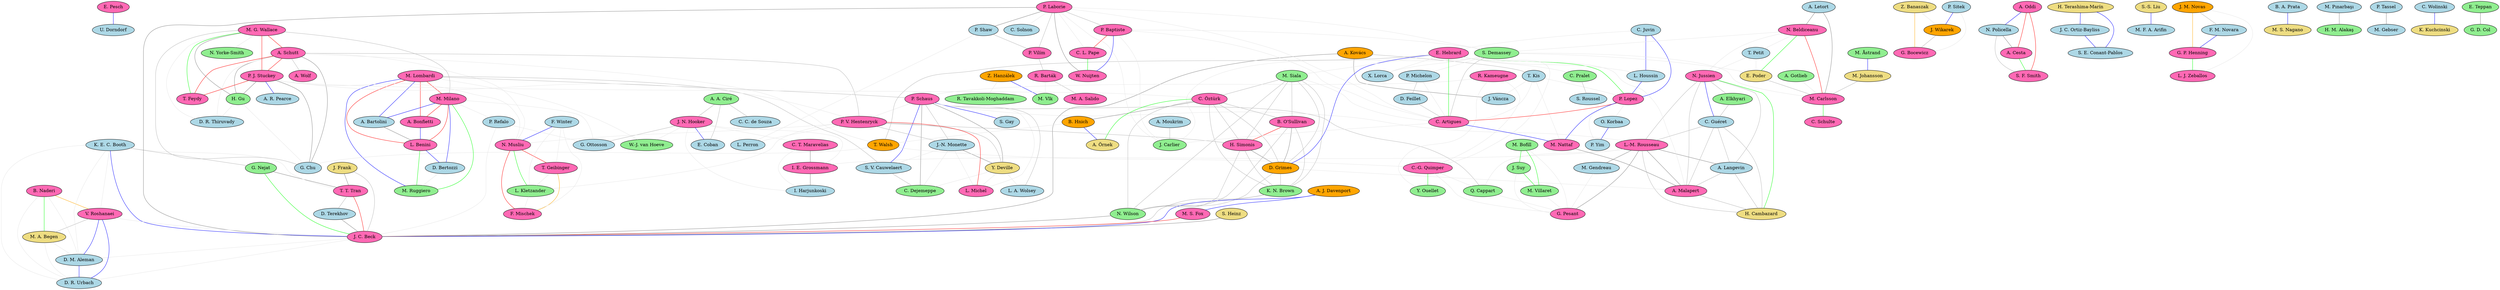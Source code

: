 strict graph coauth {
a437 [label="E. Pesch" style="filled" fillcolor="hotpink"]
a42 [label="Q. Cappart" style="filled" fillcolor="lightgreen"]
a206 [label="W.-J. van Hoeve" style="filled" fillcolor="lightgreen"]
a534 [label="J. Wikarek" style="filled" fillcolor="orange"]
a124 [label="A. Schutt" style="filled" fillcolor="hotpink"]
a336 [label="H. Gu" style="filled" fillcolor="lightgreen"]
a288 [label="L. Perron" style="filled" fillcolor="lightblue"]
a151 [label="Y. Deville" style="filled" fillcolor="lightgoldenrod"]
a22 [label="S. Roussel" style="filled" fillcolor="lightblue"]
a0 [label="C. Juvin" style="filled" fillcolor="lightblue"]
a997 [label="H. Cambazard" style="filled" fillcolor="lightgoldenrod"]
a201 [label="S. V. Cauwelaert" style="filled" fillcolor="lightblue"]
a85 [label="C. Solnon" style="filled" fillcolor="lightblue"]
a247 [label="N. Jussien" style="filled" fillcolor="hotpink"]
a153 [label="M. A. Salido" style="filled" fillcolor="hotpink"]
a679 [label="O. Korbaa" style="filled" fillcolor="lightblue"]
a89 [label="J. C. Beck" style="filled" fillcolor="hotpink"]
a217 [label="K. N. Brown" style="filled" fillcolor="lightgreen"]
a80 [label="F. Mischek" style="filled" fillcolor="hotpink"]
a128 [label="N. Beldiceanu" style="filled" fillcolor="hotpink"]
a282 [label="A. Oddi" style="filled" fillcolor="hotpink"]
a326 [label="L.-M. Rousseau" style="filled" fillcolor="hotpink"]
a379 [label="J. Frank" style="filled" fillcolor="lightgoldenrod"]
a202 [label="C. Dejemeppe" style="filled" fillcolor="lightgreen"]
a147 [label="P. Schaus" style="filled" fillcolor="hotpink"]
a1811 [label="Z. Banaszak" style="filled" fillcolor="lightgoldenrod"]
a133 [label="S. Heinz" style="filled" fillcolor="lightgoldenrod"]
a278 [label="J. Váncza" style="filled" fillcolor="lightblue"]
a51 [label="A. Wolf" style="filled" fillcolor="hotpink"]
a655 [label="W. Nuijten" style="filled" fillcolor="hotpink"]
a233 [label="M. Villaret" style="filled" fillcolor="lightgreen"]
a75 [label="M. Johansson" style="filled" fillcolor="lightgoldenrod"]
a1474 [label="P. Sitek" style="filled" fillcolor="lightblue"]
a146 [label="A. Kovács" style="filled" fillcolor="orange"]
a1606 [label="H. Terashima-Marín" style="filled" fillcolor="lightgoldenrod"]
a181 [label="D. Grimes" style="filled" fillcolor="orange"]
a149 [label="J.-N. Monette" style="filled" fillcolor="lightblue"]
a129 [label="M. Siala" style="filled" fillcolor="lightgreen"]
a204 [label="G. Nejat" style="filled" fillcolor="lightgreen"]
a142 [label="M. Lombardi" style="filled" fillcolor="hotpink"]
a375 [label="D. Bertozzi" style="filled" fillcolor="lightblue"]
a243 [label="S. Demassey" style="filled" fillcolor="lightgreen"]
a283 [label="N. Policella" style="filled" fillcolor="lightblue"]
a248 [label="A. J. Davenport" style="filled" fillcolor="orange"]
a725 [label="B. Naderi" style="filled" fillcolor="hotpink"]
a324 [label="A. R. Pearce" style="filled" fillcolor="lightblue"]
a1487 [label="M. F. A. Arifin" style="filled" fillcolor="lightblue"]
a244 [label="X. Lorca" style="filled" fillcolor="lightblue"]
a152 [label="R. Barták" style="filled" fillcolor="hotpink"]
a276 [label="T. Walsh" style="filled" fillcolor="orange"]
a52 [label="Y. Ouellet" style="filled" fillcolor="lightgreen"]
a45 [label="N. Musliu" style="filled" fillcolor="hotpink"]
a91 [label="M. Carlsson" style="filled" fillcolor="hotpink"]
a629 [label="G. Bocewicz" style="filled" fillcolor="hotpink"]
a155 [label="T. Kis" style="filled" fillcolor="lightblue"]
a16 [label="B. O'Sullivan" style="filled" fillcolor="hotpink"]
a311 [label="M. Vlk" style="filled" fillcolor="lightgreen"]
a120 [label="P. Shaw" style="filled" fillcolor="lightblue"]
a381 [label="C. T. Maravelias" style="filled" fillcolor="hotpink"]
a587 [label="G. P. Henning" style="filled" fillcolor="hotpink"]
a335 [label="E. Coban" style="filled" fillcolor="lightblue"]
a157 [label="A. A. Ciré" style="filled" fillcolor="lightgreen"]
a343 [label="G. Chu" style="filled" fillcolor="lightblue"]
a644 [label="A. Langevin" style="filled" fillcolor="lightblue"]
a160 [label="J. N. Hooker" style="filled" fillcolor="hotpink"]
a78 [label="L. Kletzander" style="filled" fillcolor="lightgreen"]
a387 [label="M. S. Nagano" style="filled" fillcolor="lightgoldenrod"]
a116 [label="Z. Hanzálek" style="filled" fillcolor="orange"]
a135 [label="C. Öztürk" style="filled" fillcolor="hotpink"]
a10 [label="R. Kameugne" style="filled" fillcolor="hotpink"]
a143 [label="M. Milano" style="filled" fillcolor="hotpink"]
a763 [label="H. M. Alakaş" style="filled" fillcolor="lightgreen"]
a203 [label="K. E. C. Booth" style="filled" fillcolor="lightblue"]
a221 [label="T. Petit" style="filled" fillcolor="lightblue"]
a396 [label="D. R. Thiruvady" style="filled" fillcolor="lightblue"]
a92 [label="C. Schulte" style="filled" fillcolor="hotpink"]
a382 [label="I. E. Grossmann" style="filled" fillcolor="hotpink"]
a844 [label="J. Carlier" style="filled" fillcolor="lightgreen"]
a292 [label="A. Elkhyari" style="filled" fillcolor="lightgreen"]
a117 [label="M. G. Wallace" style="filled" fillcolor="hotpink"]
a74 [label="M. Åstrand" style="filled" fillcolor="lightgreen"]
a154 [label="T. Feydy" style="filled" fillcolor="hotpink"]
a894 [label="D. M. Aleman" style="filled" fillcolor="lightblue"]
a1 [label="E. Hebrard" style="filled" fillcolor="hotpink"]
a58 [label="P. Tassel" style="filled" fillcolor="lightblue"]
a851 [label="G. Ottosson" style="filled" fillcolor="lightblue"]
a659 [label="K. Kuchcinski" style="filled" fillcolor="lightgoldenrod"]
a298 [label="S. F. Smith" style="filled" fillcolor="hotpink"]
a225 [label="A. Bartolini" style="filled" fillcolor="lightblue"]
a817 [label="D. Terekhov" style="filled" fillcolor="lightblue"]
a3 [label="P. Lopez" style="filled" fillcolor="hotpink"]
a19 [label="N. Yorke-Smith" style="filled" fillcolor="lightgreen"]
a523 [label="J. M. Novas" style="filled" fillcolor="orange"]
a607 [label="E. Teppan" style="filled" fillcolor="lightgreen"]
a254 [label="P. Refalo" style="filled" fillcolor="lightblue"]
a293 [label="C. Guéret" style="filled" fillcolor="lightblue"]
a302 [label="M. S. Fox" style="filled" fillcolor="hotpink"]
a680 [label="P. Yim" style="filled" fillcolor="lightblue"]
a198 [label="A. Bonfietti" style="filled" fillcolor="hotpink"]
a137 [label="B. Hnich" style="filled" fillcolor="orange"]
a148 [label="P. V. Hentenryck" style="filled" fillcolor="hotpink"]
a228 [label="M. Bofill" style="filled" fillcolor="lightgreen"]
a118 [label="P. Laborie" style="filled" fillcolor="hotpink"]
a356 [label="D. Feillet" style="filled" fillcolor="lightblue"]
a1778 [label="J. C. Ortiz-Bayliss" style="filled" fillcolor="lightblue"]
a224 [label="L. A. Wolsey" style="filled" fillcolor="lightblue"]
a284 [label="A. Cesta" style="filled" fillcolor="hotpink"]
a6 [label="C. Artigues" style="filled" fillcolor="hotpink"]
a358 [label="E. Poder" style="filled" fillcolor="lightgoldenrod"]
a1383 [label="M. Pınarbaşı" style="filled" fillcolor="lightblue"]
a1169 [label="A. Moukrim" style="filled" fillcolor="lightblue"]
a21 [label="C. Pralet" style="filled" fillcolor="lightgreen"]
a245 [label="L. Benini" style="filled" fillcolor="hotpink"]
a620 [label="L. J. Zeballos" style="filled" fillcolor="hotpink"]
a127 [label="A. Letort" style="filled" fillcolor="lightblue"]
a163 [label="C. L. Pape" style="filled" fillcolor="hotpink"]
a77 [label="T. Geibinger" style="filled" fillcolor="hotpink"]
a1243 [label="S.-S. Liu" style="filled" fillcolor="lightgoldenrod"]
a895 [label="D. R. Urbach" style="filled" fillcolor="lightblue"]
a170 [label="C. C. de Souza" style="filled" fillcolor="lightblue"]
a355 [label="P. Michelon" style="filled" fillcolor="lightblue"]
a717 [label="M. Ruggiero" style="filled" fillcolor="lightgreen"]
a195 [label="A. Gotlieb" style="filled" fillcolor="lightgreen"]
a658 [label="C. Wolinski" style="filled" fillcolor="lightblue"]
a727 [label="V. Roshanaei" style="filled" fillcolor="hotpink"]
a429 [label="R. Tavakkoli-Moghaddam" style="filled" fillcolor="lightgreen"]
a17 [label="H. Simonis" style="filled" fillcolor="hotpink"]
a211 [label="S. Gay" style="filled" fillcolor="lightblue"]
a825 [label="N. Wilson" style="filled" fillcolor="lightgreen"]
a37 [label="C.-G. Quimper" style="filled" fillcolor="hotpink"]
a232 [label="J. Suy" style="filled" fillcolor="lightgreen"]
a61 [label="M. Gebser" style="filled" fillcolor="lightblue"]
a121 [label="P. Vilím" style="filled" fillcolor="hotpink"]
a93 [label="G. D. Col" style="filled" fillcolor="lightgreen"]
a125 [label="P. J. Stuckey" style="filled" fillcolor="hotpink"]
a385 [label="B. A. Prata" style="filled" fillcolor="lightblue"]
a798 [label="T. T. Tran" style="filled" fillcolor="hotpink"]
a1779 [label="S. E. Conant-Pablos" style="filled" fillcolor="lightblue"]
a82 [label="A. Malapert" style="filled" fillcolor="hotpink"]
a586 [label="F. M. Novara" style="filled" fillcolor="lightblue"]
a903 [label="U. Dorndorf" style="filled" fillcolor="lightblue"]
a43 [label="F. Winter" style="filled" fillcolor="lightblue"]
a81 [label="M. Nattaf" style="filled" fillcolor="hotpink"]
a835 [label="M. A. Begen" style="filled" fillcolor="lightgoldenrod"]
a870 [label="I. Harjunkoski" style="filled" fillcolor="lightblue"]
a615 [label="M. Gendreau" style="filled" fillcolor="lightblue"]
a8 [label="G. Pesant" style="filled" fillcolor="hotpink"]
a2 [label="L. Houssin" style="filled" fillcolor="lightblue"]
a138 [label="A. Örnek" style="filled" fillcolor="lightgoldenrod"]
a162 [label="P. Baptiste" style="filled" fillcolor="hotpink"]
a32 [label="L. Michel" style="filled" fillcolor="hotpink"]
  a160 -- a335 [weight=4 color="blue"]
   a148 -- a32 [weight=7 color="red"]
   a133 -- a89 [weight=3 color="grey50"]
   a118 -- a85 [weight=1 color="grey90"]
   a162 -- a163 [weight=11 color="red"]
   a143 -- a198 [weight=9 color="red"]
   a142 -- a198 [weight=8 color="red"]
   a142 -- a143 [weight=23 color="red"]
   a381 -- a382 [weight=3 color="grey50"]
   a128 -- a358 [weight=5 color="green"]
   a43 -- a45 [weight=4 color="blue"]
   a147 -- a211 [weight=4 color="blue"]
   a118 -- a89 [weight=3 color="grey50"]
   a1 -- a181 [weight=4 color="blue"]
   a117 -- a336 [weight=3 color="grey50"]
   a117 -- a125 [weight=8 color="red"]
   a125 -- a336 [weight=3 color="grey50"]
   a284 -- a298 [weight=5 color="green"]
   a282 -- a284 [weight=8 color="red"]
   a282 -- a298 [weight=7 color="red"]
   a3 -- a6 [weight=11 color="red"]
   a124 -- a343 [weight=3 color="grey50"]
   a124 -- a276 [weight=1 color="grey90"]
   a276 -- a343 [weight=1 color="grey90"]
   a204 -- a89 [weight=5 color="green"]
   a204 -- a798 [weight=3 color="grey50"]
   a798 -- a89 [weight=10 color="red"]
   a245 -- a717 [weight=5 color="green"]
   a143 -- a245 [weight=16 color="red"]
   a143 -- a717 [weight=5 color="green"]
   a142 -- a245 [weight=12 color="red"]
   a142 -- a717 [weight=4 color="blue"]
   a37 -- a52 [weight=5 color="green"]
   a385 -- a387 [weight=4 color="blue"]
   a198 -- a245 [weight=4 color="blue"]
   a326 -- a382 [weight=1 color="grey90"]
   a607 -- a93 [weight=3 color="grey50"]
   a232 -- a233 [weight=5 color="green"]
   a228 -- a232 [weight=5 color="green"]
   a228 -- a233 [weight=5 color="green"]
   a45 -- a80 [weight=8 color="red"]
   a74 -- a75 [weight=4 color="blue"]
   a135 -- a138 [weight=5 color="green"]
   a45 -- a77 [weight=8 color="red"]
   a77 -- a80 [weight=6 color="orange"]
   a16 -- a181 [weight=3 color="grey50"]
   a16 -- a17 [weight=8 color="red"]
   a17 -- a181 [weight=3 color="grey50"]
   a679 -- a680 [weight=4 color="blue"]
   a1811 -- a629 [weight=6 color="orange"]
   a116 -- a311 [weight=4 color="blue"]
   a137 -- a138 [weight=4 color="blue"]
   a135 -- a137 [weight=3 color="grey50"]
   a146 -- a278 [weight=3 color="grey50"]
   a282 -- a283 [weight=4 color="blue"]
   a283 -- a284 [weight=3 color="grey50"]
   a283 -- a298 [weight=2 color="grey70"]
   a658 -- a659 [weight=4 color="blue"]
   a16 -- a217 [weight=2 color="grey70"]
   a16 -- a825 [weight=2 color="grey70"]
   a135 -- a16 [weight=2 color="grey70"]
   a135 -- a181 [weight=2 color="grey70"]
   a135 -- a17 [weight=2 color="grey70"]
   a135 -- a217 [weight=2 color="grey70"]
   a135 -- a825 [weight=2 color="grey70"]
   a181 -- a217 [weight=2 color="grey70"]
   a181 -- a825 [weight=2 color="grey70"]
   a17 -- a217 [weight=2 color="grey70"]
   a17 -- a825 [weight=2 color="grey70"]
   a217 -- a825 [weight=2 color="grey70"]
   a129 -- a16 [weight=2 color="grey70"]
   a129 -- a135 [weight=2 color="grey70"]
   a129 -- a181 [weight=2 color="grey70"]
   a129 -- a17 [weight=2 color="grey70"]
   a129 -- a217 [weight=2 color="grey70"]
   a129 -- a825 [weight=2 color="grey70"]
   a124 -- a51 [weight=2 color="grey70"]
   a221 -- a358 [weight=1 color="grey90"]
   a148 -- a17 [weight=2 color="grey70"]
   a0 -- a1 [weight=1 color="grey90"]
   a0 -- a2 [weight=4 color="blue"]
   a0 -- a3 [weight=4 color="blue"]
   a1 -- a2 [weight=1 color="grey90"]
   a1 -- a3 [weight=5 color="green"]
   a2 -- a3 [weight=4 color="blue"]
   a163 -- a655 [weight=5 color="green"]
   a162 -- a655 [weight=4 color="blue"]
   a118 -- a163 [weight=1 color="grey90"]
   a118 -- a162 [weight=2 color="grey70"]
   a118 -- a655 [weight=3 color="grey50"]
   a379 -- a798 [weight=3 color="grey50"]
   a81 -- a82 [weight=3 color="grey50"]
   a147 -- a202 [weight=3 color="grey50"]
   a225 -- a245 [weight=3 color="grey50"]
   a143 -- a225 [weight=4 color="blue"]
   a142 -- a225 [weight=4 color="blue"]
   a91 -- a92 [weight=5 color="green"]
   a1 -- a6 [weight=5 color="green"]
   a1 -- a129 [weight=1 color="grey90"]
   a129 -- a6 [weight=1 color="grey90"]
   a45 -- a78 [weight=5 color="green"]
   a587 -- a620 [weight=5 color="green"]
   a725 -- a727 [weight=6 color="orange"]
   a147 -- a201 [weight=4 color="blue"]
   a201 -- a202 [weight=2 color="grey70"]
   a586 -- a587 [weight=4 color="blue"]
   a725 -- a835 [weight=5 color="green"]
   a125 -- a135 [weight=1 color="grey90"]
   a124 -- a396 [weight=1 color="grey90"]
   a124 -- a336 [weight=3 color="grey50"]
   a336 -- a396 [weight=1 color="grey90"]
   a117 -- a124 [weight=8 color="red"]
   a117 -- a396 [weight=1 color="grey90"]
   a147 -- a151 [weight=3 color="grey50"]
   a125 -- a324 [weight=4 color="blue"]
   a894 -- a895 [weight=4 color="blue"]
   a727 -- a895 [weight=4 color="blue"]
   a727 -- a894 [weight=4 color="blue"]
   a1243 -- a1487 [weight=4 color="blue"]
   a58 -- a61 [weight=3 color="grey50"]
   a217 -- a89 [weight=2 color="grey70"]
   a124 -- a125 [weight=16 color="red"]
   a817 -- a89 [weight=3 color="grey50"]
   a523 -- a586 [weight=2 color="grey70"]
   a523 -- a587 [weight=6 color="orange"]
   a124 -- a154 [weight=8 color="red"]
   a117 -- a154 [weight=5 color="green"]
   a125 -- a154 [weight=8 color="red"]
   a248 -- a89 [weight=4 color="blue"]
   a248 -- a302 [weight=4 color="blue"]
   a302 -- a89 [weight=8 color="red"]
   a356 -- a6 [weight=2 color="grey70"]
   a203 -- a89 [weight=4 color="blue"]
   a336 -- a343 [weight=1 color="grey90"]
   a117 -- a343 [weight=2 color="grey70"]
   a125 -- a343 [weight=3 color="grey50"]
   a160 -- a851 [weight=2 color="grey70"]
   a120 -- a288 [weight=1 color="grey90"]
   a644 -- a82 [weight=2 color="grey70"]
   a644 -- a997 [weight=2 color="grey70"]
   a82 -- a997 [weight=2 color="grey70"]
   a293 -- a644 [weight=2 color="grey70"]
   a293 -- a82 [weight=2 color="grey70"]
   a293 -- a997 [weight=2 color="grey70"]
   a293 -- a326 [weight=2 color="grey70"]
   a326 -- a644 [weight=3 color="grey50"]
   a326 -- a82 [weight=3 color="grey50"]
   a326 -- a997 [weight=2 color="grey70"]
   a247 -- a644 [weight=2 color="grey70"]
   a247 -- a82 [weight=2 color="grey70"]
   a247 -- a293 [weight=4 color="blue"]
   a247 -- a997 [weight=5 color="green"]
   a247 -- a326 [weight=2 color="grey70"]
   a203 -- a204 [weight=2 color="grey70"]
   a326 -- a8 [weight=3 color="grey50"]
   a1474 -- a534 [weight=4 color="blue"]
   a727 -- a835 [weight=2 color="grey70"]
   a379 -- a89 [weight=2 color="grey70"]
   a117 -- a143 [weight=2 color="grey70"]
   a326 -- a615 [weight=3 color="grey50"]
   a152 -- a153 [weight=2 color="grey70"]
   a75 -- a91 [weight=2 color="grey70"]
   a1383 -- a763 [weight=3 color="grey50"]
   a21 -- a22 [weight=2 color="grey70"]
   a437 -- a903 [weight=4 color="blue"]
   a181 -- a82 [weight=1 color="grey90"]
   a1 -- a82 [weight=1 color="grey90"]
   a116 -- a429 [weight=1 color="grey90"]
   a355 -- a356 [weight=2 color="grey70"]
   a147 -- a224 [weight=2 color="grey70"]
   a124 -- a45 [weight=1 color="grey90"]
   a125 -- a45 [weight=1 color="grey90"]
   a195 -- a91 [weight=1 color="grey90"]
   a6 -- a81 [weight=4 color="blue"]
   a3 -- a81 [weight=4 color="blue"]
   a127 -- a91 [weight=3 color="grey50"]
   a127 -- a128 [weight=3 color="grey50"]
   a128 -- a91 [weight=7 color="red"]
   a151 -- a224 [weight=1 color="grey90"]
   a245 -- a375 [weight=4 color="blue"]
   a143 -- a375 [weight=4 color="blue"]
   a6 -- a844 [weight=1 color="grey90"]
   a162 -- a6 [weight=1 color="grey90"]
   a162 -- a844 [weight=1 color="grey90"]
   a162 -- a243 [weight=1 color="grey90"]
   a118 -- a6 [weight=1 color="grey90"]
   a118 -- a844 [weight=1 color="grey90"]
   a118 -- a243 [weight=1 color="grey90"]
   a243 -- a6 [weight=2 color="grey70"]
   a243 -- a844 [weight=1 color="grey90"]
   a152 -- a311 [weight=1 color="grey90"]
   a10 -- a37 [weight=1 color="grey90"]
   a10 -- a52 [weight=1 color="grey90"]
   a148 -- a288 [weight=1 color="grey90"]
   a121 -- a152 [weight=2 color="grey70"]
   a117 -- a19 [weight=1 color="grey90"]
   a149 -- a202 [weight=1 color="grey90"]
   a149 -- a201 [weight=1 color="grey90"]
   a147 -- a149 [weight=2 color="grey70"]
   a120 -- a121 [weight=2 color="grey70"]
   a118 -- a120 [weight=3 color="grey50"]
   a118 -- a121 [weight=2 color="grey70"]
   a124 -- a148 [weight=2 color="grey70"]
   a355 -- a6 [weight=1 color="grey90"]
   a243 -- a355 [weight=1 color="grey90"]
   a243 -- a244 [weight=1 color="grey90"]
   a326 -- a42 [weight=1 color="grey90"]
   a147 -- a326 [weight=1 color="grey90"]
   a147 -- a42 [weight=2 color="grey70"]
   a157 -- a170 [weight=2 color="grey70"]
   a232 -- a8 [weight=1 color="grey90"]
   a233 -- a8 [weight=1 color="grey90"]
   a228 -- a8 [weight=1 color="grey90"]
   a3 -- a679 [weight=1 color="grey90"]
   a3 -- a680 [weight=1 color="grey90"]
   a1 -- a276 [weight=2 color="grey70"]
   a1 -- a21 [weight=1 color="grey90"]
   a203 -- a798 [weight=1 color="grey90"]
   a725 -- a895 [weight=1 color="grey90"]
   a725 -- a894 [weight=1 color="grey90"]
   a835 -- a895 [weight=1 color="grey90"]
   a835 -- a894 [weight=1 color="grey90"]
   a151 -- a202 [weight=1 color="grey90"]
   a1 -- a37 [weight=1 color="grey90"]
   a276 -- a37 [weight=1 color="grey90"]
   a523 -- a620 [weight=1 color="grey90"]
   a143 -- a851 [weight=1 color="grey90"]
   a143 -- a254 [weight=1 color="grey90"]
   a254 -- a851 [weight=1 color="grey90"]
   a146 -- a89 [weight=3 color="grey50"]
   a1169 -- a844 [weight=2 color="grey70"]
   a89 -- a895 [weight=1 color="grey90"]
   a89 -- a894 [weight=1 color="grey90"]
   a203 -- a895 [weight=1 color="grey90"]
   a203 -- a894 [weight=1 color="grey90"]
   a203 -- a727 [weight=1 color="grey90"]
   a727 -- a89 [weight=1 color="grey90"]
   a615 -- a8 [weight=1 color="grey90"]
   a157 -- a335 [weight=2 color="grey70"]
   a157 -- a160 [weight=2 color="grey70"]
   a798 -- a817 [weight=2 color="grey70"]
   a43 -- a80 [weight=1 color="grey90"]
   a43 -- a78 [weight=1 color="grey90"]
   a43 -- a77 [weight=1 color="grey90"]
   a78 -- a80 [weight=1 color="grey90"]
   a77 -- a78 [weight=1 color="grey90"]
   a142 -- a147 [weight=2 color="grey70"]
   a142 -- a201 [weight=2 color="grey70"]
   a149 -- a151 [weight=3 color="grey50"]
   a148 -- a149 [weight=2 color="grey70"]
   a148 -- a151 [weight=2 color="grey70"]
   a381 -- a870 [weight=1 color="grey90"]
   a382 -- a870 [weight=3 color="grey50"]
   a160 -- a381 [weight=1 color="grey90"]
   a160 -- a382 [weight=1 color="grey90"]
   a160 -- a870 [weight=1 color="grey90"]
   a1606 -- a1778 [weight=4 color="blue"]
   a1606 -- a1779 [weight=4 color="blue"]
   a1778 -- a1779 [weight=4 color="blue"]
   a292 -- a293 [weight=2 color="grey70"]
   a247 -- a292 [weight=2 color="grey70"]
   a148 -- a78 [weight=1 color="grey90"]
   a148 -- a45 [weight=1 color="grey90"]
   a146 -- a155 [weight=2 color="grey70"]
   a149 -- a32 [weight=1 color="grey90"]
   a147 -- a32 [weight=1 color="grey90"]
   a147 -- a148 [weight=1 color="grey90"]
   a151 -- a32 [weight=1 color="grey90"]
   a137 -- a276 [weight=1 color="grey90"]
   a160 -- a206 [weight=1 color="grey90"]
   a10 -- a147 [weight=1 color="grey90"]
   a125 -- a148 [weight=1 color="grey90"]
   a155 -- a278 [weight=1 color="grey90"]
   a155 -- a6 [weight=1 color="grey90"]
   a155 -- a81 [weight=1 color="grey90"]
   a155 -- a3 [weight=1 color="grey90"]
   a142 -- a206 [weight=1 color="grey90"]
   a1 -- a244 [weight=1 color="grey90"]
   a825 -- a89 [weight=3 color="grey50"]
   a128 -- a247 [weight=1 color="grey90"]
   a128 -- a221 [weight=1 color="grey90"]
   a221 -- a247 [weight=1 color="grey90"]
   a37 -- a8 [weight=1 color="grey90"]
   a37 -- a42 [weight=1 color="grey90"]
   a42 -- a8 [weight=1 color="grey90"]
   a534 -- a629 [weight=2 color="grey70"]
   a1474 -- a629 [weight=1 color="grey90"]
   a254 -- a89 [weight=1 color="grey90"]
   a1811 -- a534 [weight=1 color="grey90"]
   a375 -- a717 [weight=1 color="grey90"]
   a358 -- a91 [weight=2 color="grey70"]
   a128 -- a243 [weight=1 color="grey90"]
   a243 -- a358 [weight=1 color="grey90"]
   a243 -- a91 [weight=1 color="grey90"]
 }
